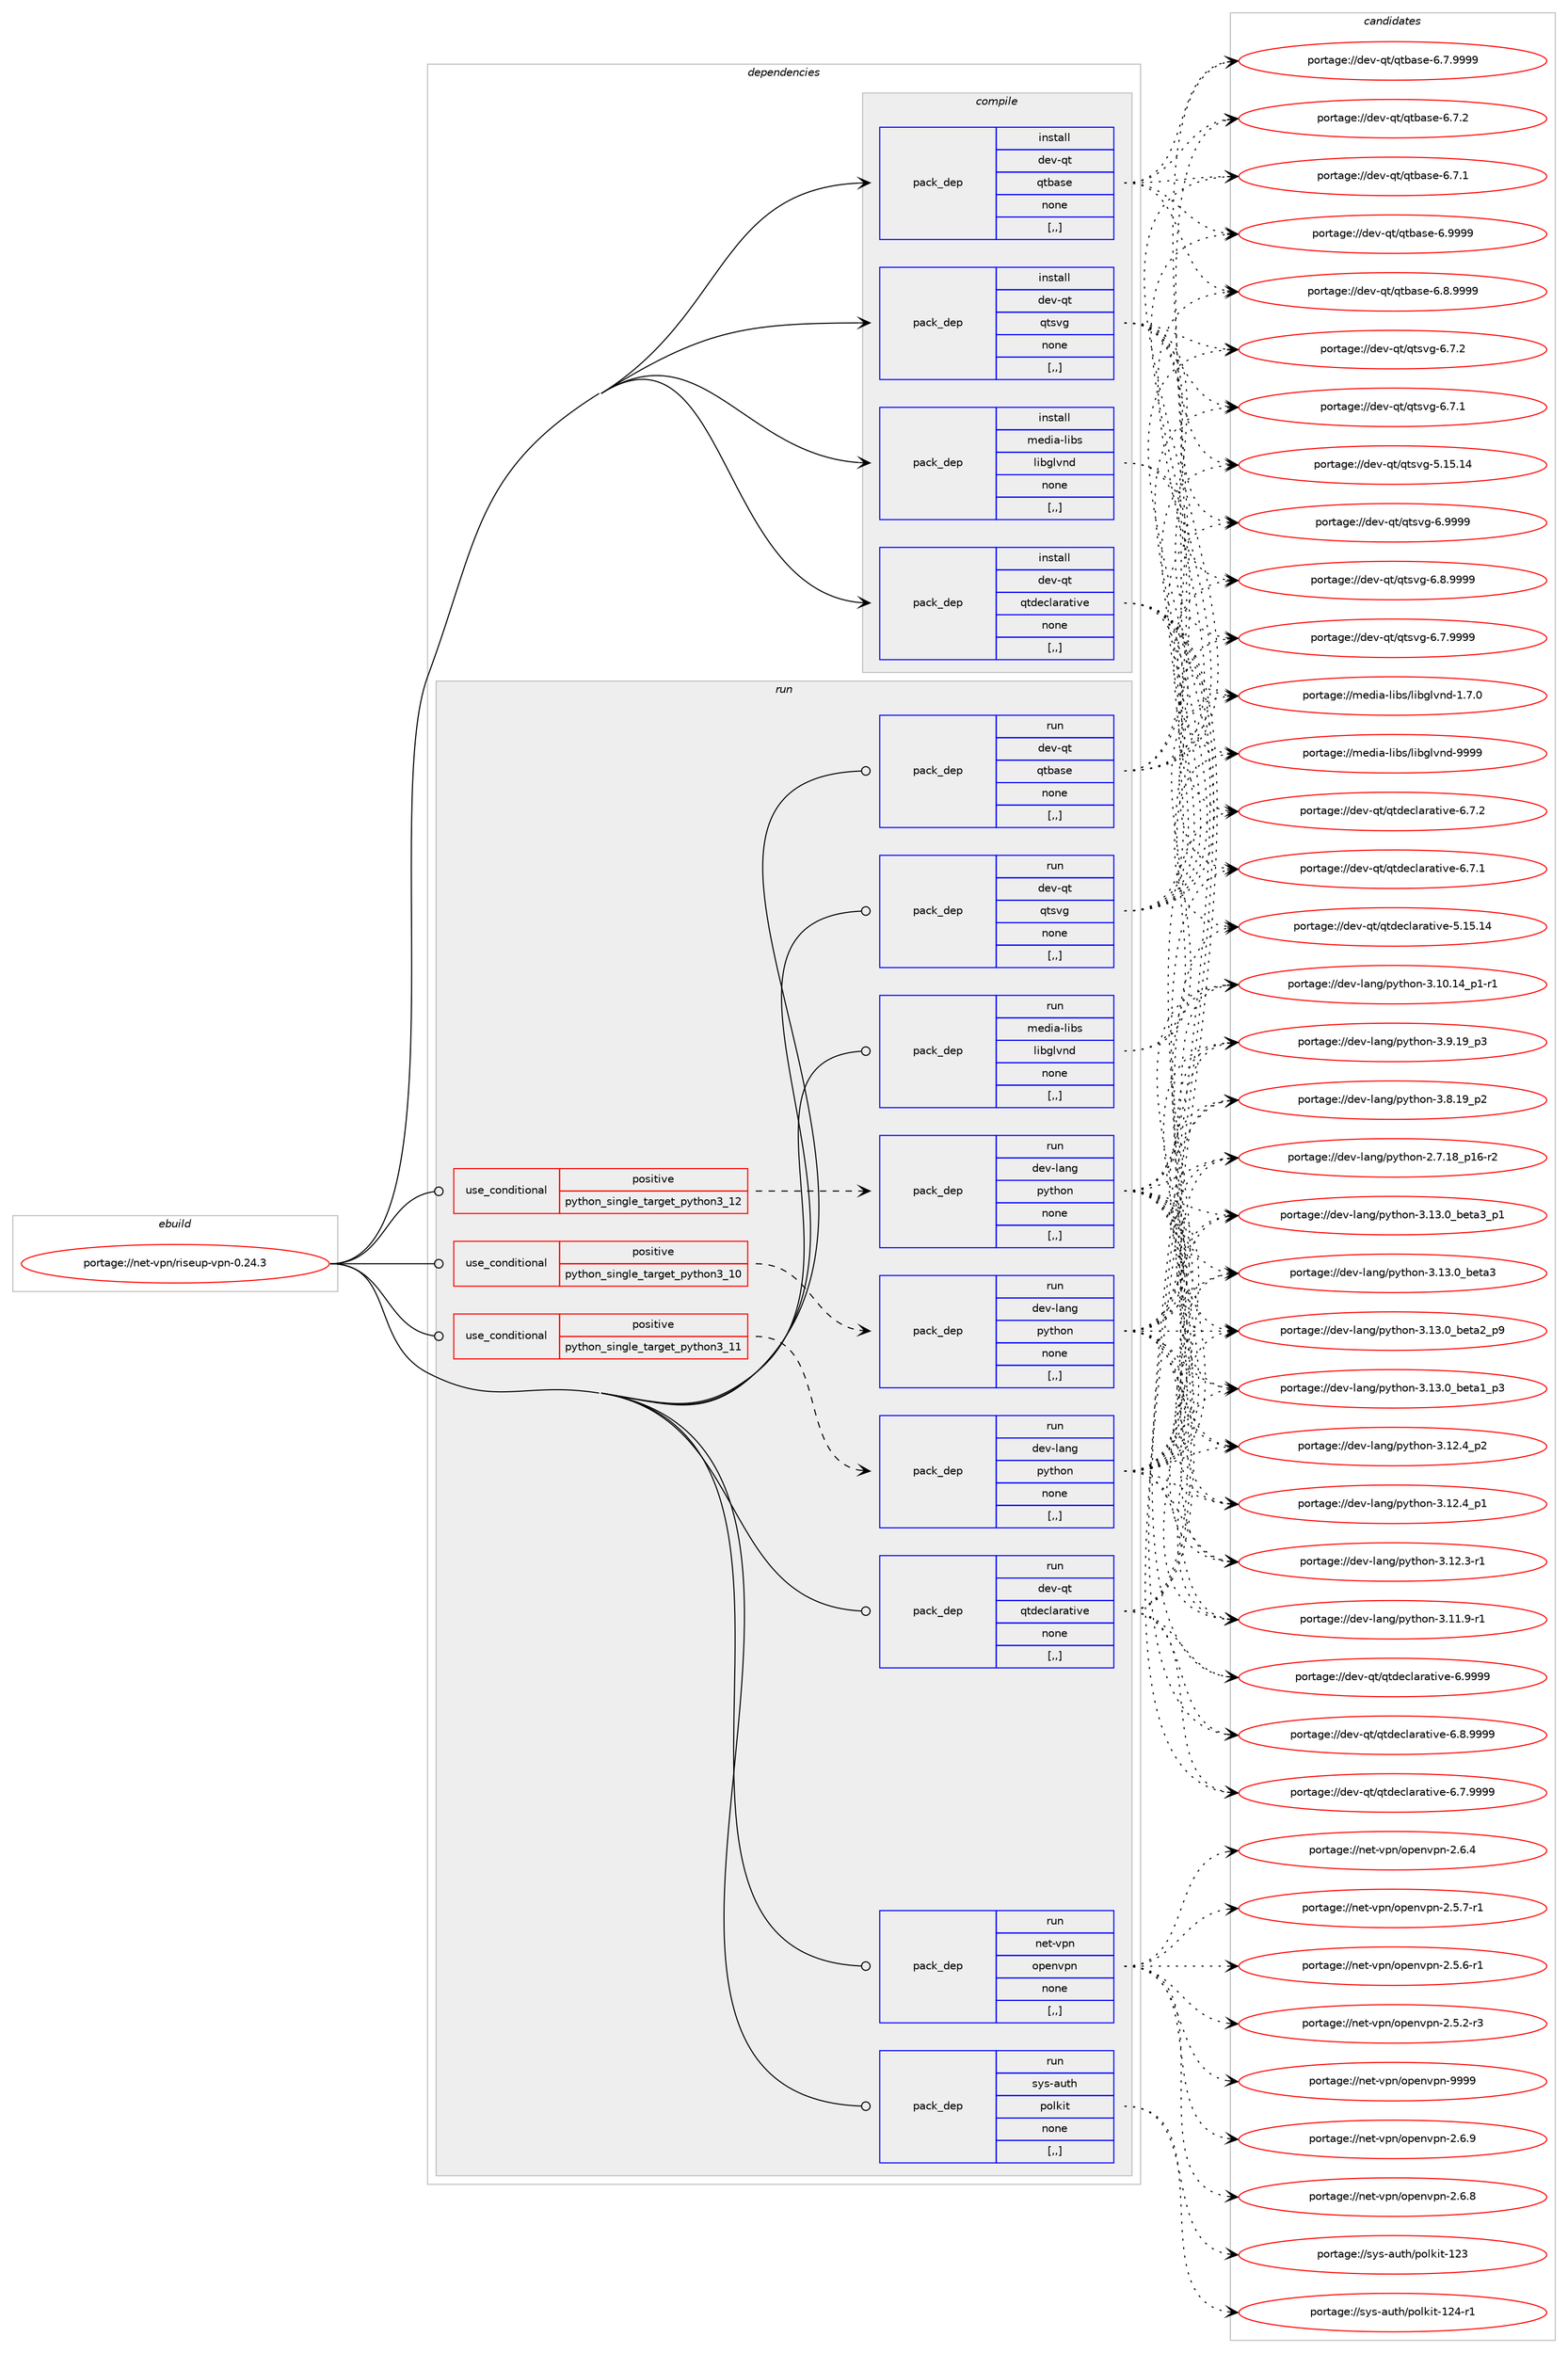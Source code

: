 digraph prolog {

# *************
# Graph options
# *************

newrank=true;
concentrate=true;
compound=true;
graph [rankdir=LR,fontname=Helvetica,fontsize=10,ranksep=1.5];#, ranksep=2.5, nodesep=0.2];
edge  [arrowhead=vee];
node  [fontname=Helvetica,fontsize=10];

# **********
# The ebuild
# **********

subgraph cluster_leftcol {
color=gray;
rank=same;
label=<<i>ebuild</i>>;
id [label="portage://net-vpn/riseup-vpn-0.24.3", color=red, width=4, href="../net-vpn/riseup-vpn-0.24.3.svg"];
}

# ****************
# The dependencies
# ****************

subgraph cluster_midcol {
color=gray;
label=<<i>dependencies</i>>;
subgraph cluster_compile {
fillcolor="#eeeeee";
style=filled;
label=<<i>compile</i>>;
subgraph pack279815 {
dependency384343 [label=<<TABLE BORDER="0" CELLBORDER="1" CELLSPACING="0" CELLPADDING="4" WIDTH="220"><TR><TD ROWSPAN="6" CELLPADDING="30">pack_dep</TD></TR><TR><TD WIDTH="110">install</TD></TR><TR><TD>dev-qt</TD></TR><TR><TD>qtbase</TD></TR><TR><TD>none</TD></TR><TR><TD>[,,]</TD></TR></TABLE>>, shape=none, color=blue];
}
id:e -> dependency384343:w [weight=20,style="solid",arrowhead="vee"];
subgraph pack279816 {
dependency384344 [label=<<TABLE BORDER="0" CELLBORDER="1" CELLSPACING="0" CELLPADDING="4" WIDTH="220"><TR><TD ROWSPAN="6" CELLPADDING="30">pack_dep</TD></TR><TR><TD WIDTH="110">install</TD></TR><TR><TD>dev-qt</TD></TR><TR><TD>qtdeclarative</TD></TR><TR><TD>none</TD></TR><TR><TD>[,,]</TD></TR></TABLE>>, shape=none, color=blue];
}
id:e -> dependency384344:w [weight=20,style="solid",arrowhead="vee"];
subgraph pack279817 {
dependency384345 [label=<<TABLE BORDER="0" CELLBORDER="1" CELLSPACING="0" CELLPADDING="4" WIDTH="220"><TR><TD ROWSPAN="6" CELLPADDING="30">pack_dep</TD></TR><TR><TD WIDTH="110">install</TD></TR><TR><TD>dev-qt</TD></TR><TR><TD>qtsvg</TD></TR><TR><TD>none</TD></TR><TR><TD>[,,]</TD></TR></TABLE>>, shape=none, color=blue];
}
id:e -> dependency384345:w [weight=20,style="solid",arrowhead="vee"];
subgraph pack279818 {
dependency384346 [label=<<TABLE BORDER="0" CELLBORDER="1" CELLSPACING="0" CELLPADDING="4" WIDTH="220"><TR><TD ROWSPAN="6" CELLPADDING="30">pack_dep</TD></TR><TR><TD WIDTH="110">install</TD></TR><TR><TD>media-libs</TD></TR><TR><TD>libglvnd</TD></TR><TR><TD>none</TD></TR><TR><TD>[,,]</TD></TR></TABLE>>, shape=none, color=blue];
}
id:e -> dependency384346:w [weight=20,style="solid",arrowhead="vee"];
}
subgraph cluster_compileandrun {
fillcolor="#eeeeee";
style=filled;
label=<<i>compile and run</i>>;
}
subgraph cluster_run {
fillcolor="#eeeeee";
style=filled;
label=<<i>run</i>>;
subgraph cond101750 {
dependency384347 [label=<<TABLE BORDER="0" CELLBORDER="1" CELLSPACING="0" CELLPADDING="4"><TR><TD ROWSPAN="3" CELLPADDING="10">use_conditional</TD></TR><TR><TD>positive</TD></TR><TR><TD>python_single_target_python3_10</TD></TR></TABLE>>, shape=none, color=red];
subgraph pack279819 {
dependency384348 [label=<<TABLE BORDER="0" CELLBORDER="1" CELLSPACING="0" CELLPADDING="4" WIDTH="220"><TR><TD ROWSPAN="6" CELLPADDING="30">pack_dep</TD></TR><TR><TD WIDTH="110">run</TD></TR><TR><TD>dev-lang</TD></TR><TR><TD>python</TD></TR><TR><TD>none</TD></TR><TR><TD>[,,]</TD></TR></TABLE>>, shape=none, color=blue];
}
dependency384347:e -> dependency384348:w [weight=20,style="dashed",arrowhead="vee"];
}
id:e -> dependency384347:w [weight=20,style="solid",arrowhead="odot"];
subgraph cond101751 {
dependency384349 [label=<<TABLE BORDER="0" CELLBORDER="1" CELLSPACING="0" CELLPADDING="4"><TR><TD ROWSPAN="3" CELLPADDING="10">use_conditional</TD></TR><TR><TD>positive</TD></TR><TR><TD>python_single_target_python3_11</TD></TR></TABLE>>, shape=none, color=red];
subgraph pack279820 {
dependency384350 [label=<<TABLE BORDER="0" CELLBORDER="1" CELLSPACING="0" CELLPADDING="4" WIDTH="220"><TR><TD ROWSPAN="6" CELLPADDING="30">pack_dep</TD></TR><TR><TD WIDTH="110">run</TD></TR><TR><TD>dev-lang</TD></TR><TR><TD>python</TD></TR><TR><TD>none</TD></TR><TR><TD>[,,]</TD></TR></TABLE>>, shape=none, color=blue];
}
dependency384349:e -> dependency384350:w [weight=20,style="dashed",arrowhead="vee"];
}
id:e -> dependency384349:w [weight=20,style="solid",arrowhead="odot"];
subgraph cond101752 {
dependency384351 [label=<<TABLE BORDER="0" CELLBORDER="1" CELLSPACING="0" CELLPADDING="4"><TR><TD ROWSPAN="3" CELLPADDING="10">use_conditional</TD></TR><TR><TD>positive</TD></TR><TR><TD>python_single_target_python3_12</TD></TR></TABLE>>, shape=none, color=red];
subgraph pack279821 {
dependency384352 [label=<<TABLE BORDER="0" CELLBORDER="1" CELLSPACING="0" CELLPADDING="4" WIDTH="220"><TR><TD ROWSPAN="6" CELLPADDING="30">pack_dep</TD></TR><TR><TD WIDTH="110">run</TD></TR><TR><TD>dev-lang</TD></TR><TR><TD>python</TD></TR><TR><TD>none</TD></TR><TR><TD>[,,]</TD></TR></TABLE>>, shape=none, color=blue];
}
dependency384351:e -> dependency384352:w [weight=20,style="dashed",arrowhead="vee"];
}
id:e -> dependency384351:w [weight=20,style="solid",arrowhead="odot"];
subgraph pack279822 {
dependency384353 [label=<<TABLE BORDER="0" CELLBORDER="1" CELLSPACING="0" CELLPADDING="4" WIDTH="220"><TR><TD ROWSPAN="6" CELLPADDING="30">pack_dep</TD></TR><TR><TD WIDTH="110">run</TD></TR><TR><TD>dev-qt</TD></TR><TR><TD>qtbase</TD></TR><TR><TD>none</TD></TR><TR><TD>[,,]</TD></TR></TABLE>>, shape=none, color=blue];
}
id:e -> dependency384353:w [weight=20,style="solid",arrowhead="odot"];
subgraph pack279823 {
dependency384354 [label=<<TABLE BORDER="0" CELLBORDER="1" CELLSPACING="0" CELLPADDING="4" WIDTH="220"><TR><TD ROWSPAN="6" CELLPADDING="30">pack_dep</TD></TR><TR><TD WIDTH="110">run</TD></TR><TR><TD>dev-qt</TD></TR><TR><TD>qtdeclarative</TD></TR><TR><TD>none</TD></TR><TR><TD>[,,]</TD></TR></TABLE>>, shape=none, color=blue];
}
id:e -> dependency384354:w [weight=20,style="solid",arrowhead="odot"];
subgraph pack279824 {
dependency384355 [label=<<TABLE BORDER="0" CELLBORDER="1" CELLSPACING="0" CELLPADDING="4" WIDTH="220"><TR><TD ROWSPAN="6" CELLPADDING="30">pack_dep</TD></TR><TR><TD WIDTH="110">run</TD></TR><TR><TD>dev-qt</TD></TR><TR><TD>qtsvg</TD></TR><TR><TD>none</TD></TR><TR><TD>[,,]</TD></TR></TABLE>>, shape=none, color=blue];
}
id:e -> dependency384355:w [weight=20,style="solid",arrowhead="odot"];
subgraph pack279825 {
dependency384356 [label=<<TABLE BORDER="0" CELLBORDER="1" CELLSPACING="0" CELLPADDING="4" WIDTH="220"><TR><TD ROWSPAN="6" CELLPADDING="30">pack_dep</TD></TR><TR><TD WIDTH="110">run</TD></TR><TR><TD>media-libs</TD></TR><TR><TD>libglvnd</TD></TR><TR><TD>none</TD></TR><TR><TD>[,,]</TD></TR></TABLE>>, shape=none, color=blue];
}
id:e -> dependency384356:w [weight=20,style="solid",arrowhead="odot"];
subgraph pack279826 {
dependency384357 [label=<<TABLE BORDER="0" CELLBORDER="1" CELLSPACING="0" CELLPADDING="4" WIDTH="220"><TR><TD ROWSPAN="6" CELLPADDING="30">pack_dep</TD></TR><TR><TD WIDTH="110">run</TD></TR><TR><TD>net-vpn</TD></TR><TR><TD>openvpn</TD></TR><TR><TD>none</TD></TR><TR><TD>[,,]</TD></TR></TABLE>>, shape=none, color=blue];
}
id:e -> dependency384357:w [weight=20,style="solid",arrowhead="odot"];
subgraph pack279827 {
dependency384358 [label=<<TABLE BORDER="0" CELLBORDER="1" CELLSPACING="0" CELLPADDING="4" WIDTH="220"><TR><TD ROWSPAN="6" CELLPADDING="30">pack_dep</TD></TR><TR><TD WIDTH="110">run</TD></TR><TR><TD>sys-auth</TD></TR><TR><TD>polkit</TD></TR><TR><TD>none</TD></TR><TR><TD>[,,]</TD></TR></TABLE>>, shape=none, color=blue];
}
id:e -> dependency384358:w [weight=20,style="solid",arrowhead="odot"];
}
}

# **************
# The candidates
# **************

subgraph cluster_choices {
rank=same;
color=gray;
label=<<i>candidates</i>>;

subgraph choice279815 {
color=black;
nodesep=1;
choice1001011184511311647113116989711510145544657575757 [label="portage://dev-qt/qtbase-6.9999", color=red, width=4,href="../dev-qt/qtbase-6.9999.svg"];
choice10010111845113116471131169897115101455446564657575757 [label="portage://dev-qt/qtbase-6.8.9999", color=red, width=4,href="../dev-qt/qtbase-6.8.9999.svg"];
choice10010111845113116471131169897115101455446554657575757 [label="portage://dev-qt/qtbase-6.7.9999", color=red, width=4,href="../dev-qt/qtbase-6.7.9999.svg"];
choice10010111845113116471131169897115101455446554650 [label="portage://dev-qt/qtbase-6.7.2", color=red, width=4,href="../dev-qt/qtbase-6.7.2.svg"];
choice10010111845113116471131169897115101455446554649 [label="portage://dev-qt/qtbase-6.7.1", color=red, width=4,href="../dev-qt/qtbase-6.7.1.svg"];
dependency384343:e -> choice1001011184511311647113116989711510145544657575757:w [style=dotted,weight="100"];
dependency384343:e -> choice10010111845113116471131169897115101455446564657575757:w [style=dotted,weight="100"];
dependency384343:e -> choice10010111845113116471131169897115101455446554657575757:w [style=dotted,weight="100"];
dependency384343:e -> choice10010111845113116471131169897115101455446554650:w [style=dotted,weight="100"];
dependency384343:e -> choice10010111845113116471131169897115101455446554649:w [style=dotted,weight="100"];
}
subgraph choice279816 {
color=black;
nodesep=1;
choice100101118451131164711311610010199108971149711610511810145544657575757 [label="portage://dev-qt/qtdeclarative-6.9999", color=red, width=4,href="../dev-qt/qtdeclarative-6.9999.svg"];
choice1001011184511311647113116100101991089711497116105118101455446564657575757 [label="portage://dev-qt/qtdeclarative-6.8.9999", color=red, width=4,href="../dev-qt/qtdeclarative-6.8.9999.svg"];
choice1001011184511311647113116100101991089711497116105118101455446554657575757 [label="portage://dev-qt/qtdeclarative-6.7.9999", color=red, width=4,href="../dev-qt/qtdeclarative-6.7.9999.svg"];
choice1001011184511311647113116100101991089711497116105118101455446554650 [label="portage://dev-qt/qtdeclarative-6.7.2", color=red, width=4,href="../dev-qt/qtdeclarative-6.7.2.svg"];
choice1001011184511311647113116100101991089711497116105118101455446554649 [label="portage://dev-qt/qtdeclarative-6.7.1", color=red, width=4,href="../dev-qt/qtdeclarative-6.7.1.svg"];
choice10010111845113116471131161001019910897114971161051181014553464953464952 [label="portage://dev-qt/qtdeclarative-5.15.14", color=red, width=4,href="../dev-qt/qtdeclarative-5.15.14.svg"];
dependency384344:e -> choice100101118451131164711311610010199108971149711610511810145544657575757:w [style=dotted,weight="100"];
dependency384344:e -> choice1001011184511311647113116100101991089711497116105118101455446564657575757:w [style=dotted,weight="100"];
dependency384344:e -> choice1001011184511311647113116100101991089711497116105118101455446554657575757:w [style=dotted,weight="100"];
dependency384344:e -> choice1001011184511311647113116100101991089711497116105118101455446554650:w [style=dotted,weight="100"];
dependency384344:e -> choice1001011184511311647113116100101991089711497116105118101455446554649:w [style=dotted,weight="100"];
dependency384344:e -> choice10010111845113116471131161001019910897114971161051181014553464953464952:w [style=dotted,weight="100"];
}
subgraph choice279817 {
color=black;
nodesep=1;
choice100101118451131164711311611511810345544657575757 [label="portage://dev-qt/qtsvg-6.9999", color=red, width=4,href="../dev-qt/qtsvg-6.9999.svg"];
choice1001011184511311647113116115118103455446564657575757 [label="portage://dev-qt/qtsvg-6.8.9999", color=red, width=4,href="../dev-qt/qtsvg-6.8.9999.svg"];
choice1001011184511311647113116115118103455446554657575757 [label="portage://dev-qt/qtsvg-6.7.9999", color=red, width=4,href="../dev-qt/qtsvg-6.7.9999.svg"];
choice1001011184511311647113116115118103455446554650 [label="portage://dev-qt/qtsvg-6.7.2", color=red, width=4,href="../dev-qt/qtsvg-6.7.2.svg"];
choice1001011184511311647113116115118103455446554649 [label="portage://dev-qt/qtsvg-6.7.1", color=red, width=4,href="../dev-qt/qtsvg-6.7.1.svg"];
choice10010111845113116471131161151181034553464953464952 [label="portage://dev-qt/qtsvg-5.15.14", color=red, width=4,href="../dev-qt/qtsvg-5.15.14.svg"];
dependency384345:e -> choice100101118451131164711311611511810345544657575757:w [style=dotted,weight="100"];
dependency384345:e -> choice1001011184511311647113116115118103455446564657575757:w [style=dotted,weight="100"];
dependency384345:e -> choice1001011184511311647113116115118103455446554657575757:w [style=dotted,weight="100"];
dependency384345:e -> choice1001011184511311647113116115118103455446554650:w [style=dotted,weight="100"];
dependency384345:e -> choice1001011184511311647113116115118103455446554649:w [style=dotted,weight="100"];
dependency384345:e -> choice10010111845113116471131161151181034553464953464952:w [style=dotted,weight="100"];
}
subgraph choice279818 {
color=black;
nodesep=1;
choice10910110010597451081059811547108105981031081181101004557575757 [label="portage://media-libs/libglvnd-9999", color=red, width=4,href="../media-libs/libglvnd-9999.svg"];
choice1091011001059745108105981154710810598103108118110100454946554648 [label="portage://media-libs/libglvnd-1.7.0", color=red, width=4,href="../media-libs/libglvnd-1.7.0.svg"];
dependency384346:e -> choice10910110010597451081059811547108105981031081181101004557575757:w [style=dotted,weight="100"];
dependency384346:e -> choice1091011001059745108105981154710810598103108118110100454946554648:w [style=dotted,weight="100"];
}
subgraph choice279819 {
color=black;
nodesep=1;
choice10010111845108971101034711212111610411111045514649514648959810111697519511249 [label="portage://dev-lang/python-3.13.0_beta3_p1", color=red, width=4,href="../dev-lang/python-3.13.0_beta3_p1.svg"];
choice1001011184510897110103471121211161041111104551464951464895981011169751 [label="portage://dev-lang/python-3.13.0_beta3", color=red, width=4,href="../dev-lang/python-3.13.0_beta3.svg"];
choice10010111845108971101034711212111610411111045514649514648959810111697509511257 [label="portage://dev-lang/python-3.13.0_beta2_p9", color=red, width=4,href="../dev-lang/python-3.13.0_beta2_p9.svg"];
choice10010111845108971101034711212111610411111045514649514648959810111697499511251 [label="portage://dev-lang/python-3.13.0_beta1_p3", color=red, width=4,href="../dev-lang/python-3.13.0_beta1_p3.svg"];
choice100101118451089711010347112121116104111110455146495046529511250 [label="portage://dev-lang/python-3.12.4_p2", color=red, width=4,href="../dev-lang/python-3.12.4_p2.svg"];
choice100101118451089711010347112121116104111110455146495046529511249 [label="portage://dev-lang/python-3.12.4_p1", color=red, width=4,href="../dev-lang/python-3.12.4_p1.svg"];
choice100101118451089711010347112121116104111110455146495046514511449 [label="portage://dev-lang/python-3.12.3-r1", color=red, width=4,href="../dev-lang/python-3.12.3-r1.svg"];
choice100101118451089711010347112121116104111110455146494946574511449 [label="portage://dev-lang/python-3.11.9-r1", color=red, width=4,href="../dev-lang/python-3.11.9-r1.svg"];
choice100101118451089711010347112121116104111110455146494846495295112494511449 [label="portage://dev-lang/python-3.10.14_p1-r1", color=red, width=4,href="../dev-lang/python-3.10.14_p1-r1.svg"];
choice100101118451089711010347112121116104111110455146574649579511251 [label="portage://dev-lang/python-3.9.19_p3", color=red, width=4,href="../dev-lang/python-3.9.19_p3.svg"];
choice100101118451089711010347112121116104111110455146564649579511250 [label="portage://dev-lang/python-3.8.19_p2", color=red, width=4,href="../dev-lang/python-3.8.19_p2.svg"];
choice100101118451089711010347112121116104111110455046554649569511249544511450 [label="portage://dev-lang/python-2.7.18_p16-r2", color=red, width=4,href="../dev-lang/python-2.7.18_p16-r2.svg"];
dependency384348:e -> choice10010111845108971101034711212111610411111045514649514648959810111697519511249:w [style=dotted,weight="100"];
dependency384348:e -> choice1001011184510897110103471121211161041111104551464951464895981011169751:w [style=dotted,weight="100"];
dependency384348:e -> choice10010111845108971101034711212111610411111045514649514648959810111697509511257:w [style=dotted,weight="100"];
dependency384348:e -> choice10010111845108971101034711212111610411111045514649514648959810111697499511251:w [style=dotted,weight="100"];
dependency384348:e -> choice100101118451089711010347112121116104111110455146495046529511250:w [style=dotted,weight="100"];
dependency384348:e -> choice100101118451089711010347112121116104111110455146495046529511249:w [style=dotted,weight="100"];
dependency384348:e -> choice100101118451089711010347112121116104111110455146495046514511449:w [style=dotted,weight="100"];
dependency384348:e -> choice100101118451089711010347112121116104111110455146494946574511449:w [style=dotted,weight="100"];
dependency384348:e -> choice100101118451089711010347112121116104111110455146494846495295112494511449:w [style=dotted,weight="100"];
dependency384348:e -> choice100101118451089711010347112121116104111110455146574649579511251:w [style=dotted,weight="100"];
dependency384348:e -> choice100101118451089711010347112121116104111110455146564649579511250:w [style=dotted,weight="100"];
dependency384348:e -> choice100101118451089711010347112121116104111110455046554649569511249544511450:w [style=dotted,weight="100"];
}
subgraph choice279820 {
color=black;
nodesep=1;
choice10010111845108971101034711212111610411111045514649514648959810111697519511249 [label="portage://dev-lang/python-3.13.0_beta3_p1", color=red, width=4,href="../dev-lang/python-3.13.0_beta3_p1.svg"];
choice1001011184510897110103471121211161041111104551464951464895981011169751 [label="portage://dev-lang/python-3.13.0_beta3", color=red, width=4,href="../dev-lang/python-3.13.0_beta3.svg"];
choice10010111845108971101034711212111610411111045514649514648959810111697509511257 [label="portage://dev-lang/python-3.13.0_beta2_p9", color=red, width=4,href="../dev-lang/python-3.13.0_beta2_p9.svg"];
choice10010111845108971101034711212111610411111045514649514648959810111697499511251 [label="portage://dev-lang/python-3.13.0_beta1_p3", color=red, width=4,href="../dev-lang/python-3.13.0_beta1_p3.svg"];
choice100101118451089711010347112121116104111110455146495046529511250 [label="portage://dev-lang/python-3.12.4_p2", color=red, width=4,href="../dev-lang/python-3.12.4_p2.svg"];
choice100101118451089711010347112121116104111110455146495046529511249 [label="portage://dev-lang/python-3.12.4_p1", color=red, width=4,href="../dev-lang/python-3.12.4_p1.svg"];
choice100101118451089711010347112121116104111110455146495046514511449 [label="portage://dev-lang/python-3.12.3-r1", color=red, width=4,href="../dev-lang/python-3.12.3-r1.svg"];
choice100101118451089711010347112121116104111110455146494946574511449 [label="portage://dev-lang/python-3.11.9-r1", color=red, width=4,href="../dev-lang/python-3.11.9-r1.svg"];
choice100101118451089711010347112121116104111110455146494846495295112494511449 [label="portage://dev-lang/python-3.10.14_p1-r1", color=red, width=4,href="../dev-lang/python-3.10.14_p1-r1.svg"];
choice100101118451089711010347112121116104111110455146574649579511251 [label="portage://dev-lang/python-3.9.19_p3", color=red, width=4,href="../dev-lang/python-3.9.19_p3.svg"];
choice100101118451089711010347112121116104111110455146564649579511250 [label="portage://dev-lang/python-3.8.19_p2", color=red, width=4,href="../dev-lang/python-3.8.19_p2.svg"];
choice100101118451089711010347112121116104111110455046554649569511249544511450 [label="portage://dev-lang/python-2.7.18_p16-r2", color=red, width=4,href="../dev-lang/python-2.7.18_p16-r2.svg"];
dependency384350:e -> choice10010111845108971101034711212111610411111045514649514648959810111697519511249:w [style=dotted,weight="100"];
dependency384350:e -> choice1001011184510897110103471121211161041111104551464951464895981011169751:w [style=dotted,weight="100"];
dependency384350:e -> choice10010111845108971101034711212111610411111045514649514648959810111697509511257:w [style=dotted,weight="100"];
dependency384350:e -> choice10010111845108971101034711212111610411111045514649514648959810111697499511251:w [style=dotted,weight="100"];
dependency384350:e -> choice100101118451089711010347112121116104111110455146495046529511250:w [style=dotted,weight="100"];
dependency384350:e -> choice100101118451089711010347112121116104111110455146495046529511249:w [style=dotted,weight="100"];
dependency384350:e -> choice100101118451089711010347112121116104111110455146495046514511449:w [style=dotted,weight="100"];
dependency384350:e -> choice100101118451089711010347112121116104111110455146494946574511449:w [style=dotted,weight="100"];
dependency384350:e -> choice100101118451089711010347112121116104111110455146494846495295112494511449:w [style=dotted,weight="100"];
dependency384350:e -> choice100101118451089711010347112121116104111110455146574649579511251:w [style=dotted,weight="100"];
dependency384350:e -> choice100101118451089711010347112121116104111110455146564649579511250:w [style=dotted,weight="100"];
dependency384350:e -> choice100101118451089711010347112121116104111110455046554649569511249544511450:w [style=dotted,weight="100"];
}
subgraph choice279821 {
color=black;
nodesep=1;
choice10010111845108971101034711212111610411111045514649514648959810111697519511249 [label="portage://dev-lang/python-3.13.0_beta3_p1", color=red, width=4,href="../dev-lang/python-3.13.0_beta3_p1.svg"];
choice1001011184510897110103471121211161041111104551464951464895981011169751 [label="portage://dev-lang/python-3.13.0_beta3", color=red, width=4,href="../dev-lang/python-3.13.0_beta3.svg"];
choice10010111845108971101034711212111610411111045514649514648959810111697509511257 [label="portage://dev-lang/python-3.13.0_beta2_p9", color=red, width=4,href="../dev-lang/python-3.13.0_beta2_p9.svg"];
choice10010111845108971101034711212111610411111045514649514648959810111697499511251 [label="portage://dev-lang/python-3.13.0_beta1_p3", color=red, width=4,href="../dev-lang/python-3.13.0_beta1_p3.svg"];
choice100101118451089711010347112121116104111110455146495046529511250 [label="portage://dev-lang/python-3.12.4_p2", color=red, width=4,href="../dev-lang/python-3.12.4_p2.svg"];
choice100101118451089711010347112121116104111110455146495046529511249 [label="portage://dev-lang/python-3.12.4_p1", color=red, width=4,href="../dev-lang/python-3.12.4_p1.svg"];
choice100101118451089711010347112121116104111110455146495046514511449 [label="portage://dev-lang/python-3.12.3-r1", color=red, width=4,href="../dev-lang/python-3.12.3-r1.svg"];
choice100101118451089711010347112121116104111110455146494946574511449 [label="portage://dev-lang/python-3.11.9-r1", color=red, width=4,href="../dev-lang/python-3.11.9-r1.svg"];
choice100101118451089711010347112121116104111110455146494846495295112494511449 [label="portage://dev-lang/python-3.10.14_p1-r1", color=red, width=4,href="../dev-lang/python-3.10.14_p1-r1.svg"];
choice100101118451089711010347112121116104111110455146574649579511251 [label="portage://dev-lang/python-3.9.19_p3", color=red, width=4,href="../dev-lang/python-3.9.19_p3.svg"];
choice100101118451089711010347112121116104111110455146564649579511250 [label="portage://dev-lang/python-3.8.19_p2", color=red, width=4,href="../dev-lang/python-3.8.19_p2.svg"];
choice100101118451089711010347112121116104111110455046554649569511249544511450 [label="portage://dev-lang/python-2.7.18_p16-r2", color=red, width=4,href="../dev-lang/python-2.7.18_p16-r2.svg"];
dependency384352:e -> choice10010111845108971101034711212111610411111045514649514648959810111697519511249:w [style=dotted,weight="100"];
dependency384352:e -> choice1001011184510897110103471121211161041111104551464951464895981011169751:w [style=dotted,weight="100"];
dependency384352:e -> choice10010111845108971101034711212111610411111045514649514648959810111697509511257:w [style=dotted,weight="100"];
dependency384352:e -> choice10010111845108971101034711212111610411111045514649514648959810111697499511251:w [style=dotted,weight="100"];
dependency384352:e -> choice100101118451089711010347112121116104111110455146495046529511250:w [style=dotted,weight="100"];
dependency384352:e -> choice100101118451089711010347112121116104111110455146495046529511249:w [style=dotted,weight="100"];
dependency384352:e -> choice100101118451089711010347112121116104111110455146495046514511449:w [style=dotted,weight="100"];
dependency384352:e -> choice100101118451089711010347112121116104111110455146494946574511449:w [style=dotted,weight="100"];
dependency384352:e -> choice100101118451089711010347112121116104111110455146494846495295112494511449:w [style=dotted,weight="100"];
dependency384352:e -> choice100101118451089711010347112121116104111110455146574649579511251:w [style=dotted,weight="100"];
dependency384352:e -> choice100101118451089711010347112121116104111110455146564649579511250:w [style=dotted,weight="100"];
dependency384352:e -> choice100101118451089711010347112121116104111110455046554649569511249544511450:w [style=dotted,weight="100"];
}
subgraph choice279822 {
color=black;
nodesep=1;
choice1001011184511311647113116989711510145544657575757 [label="portage://dev-qt/qtbase-6.9999", color=red, width=4,href="../dev-qt/qtbase-6.9999.svg"];
choice10010111845113116471131169897115101455446564657575757 [label="portage://dev-qt/qtbase-6.8.9999", color=red, width=4,href="../dev-qt/qtbase-6.8.9999.svg"];
choice10010111845113116471131169897115101455446554657575757 [label="portage://dev-qt/qtbase-6.7.9999", color=red, width=4,href="../dev-qt/qtbase-6.7.9999.svg"];
choice10010111845113116471131169897115101455446554650 [label="portage://dev-qt/qtbase-6.7.2", color=red, width=4,href="../dev-qt/qtbase-6.7.2.svg"];
choice10010111845113116471131169897115101455446554649 [label="portage://dev-qt/qtbase-6.7.1", color=red, width=4,href="../dev-qt/qtbase-6.7.1.svg"];
dependency384353:e -> choice1001011184511311647113116989711510145544657575757:w [style=dotted,weight="100"];
dependency384353:e -> choice10010111845113116471131169897115101455446564657575757:w [style=dotted,weight="100"];
dependency384353:e -> choice10010111845113116471131169897115101455446554657575757:w [style=dotted,weight="100"];
dependency384353:e -> choice10010111845113116471131169897115101455446554650:w [style=dotted,weight="100"];
dependency384353:e -> choice10010111845113116471131169897115101455446554649:w [style=dotted,weight="100"];
}
subgraph choice279823 {
color=black;
nodesep=1;
choice100101118451131164711311610010199108971149711610511810145544657575757 [label="portage://dev-qt/qtdeclarative-6.9999", color=red, width=4,href="../dev-qt/qtdeclarative-6.9999.svg"];
choice1001011184511311647113116100101991089711497116105118101455446564657575757 [label="portage://dev-qt/qtdeclarative-6.8.9999", color=red, width=4,href="../dev-qt/qtdeclarative-6.8.9999.svg"];
choice1001011184511311647113116100101991089711497116105118101455446554657575757 [label="portage://dev-qt/qtdeclarative-6.7.9999", color=red, width=4,href="../dev-qt/qtdeclarative-6.7.9999.svg"];
choice1001011184511311647113116100101991089711497116105118101455446554650 [label="portage://dev-qt/qtdeclarative-6.7.2", color=red, width=4,href="../dev-qt/qtdeclarative-6.7.2.svg"];
choice1001011184511311647113116100101991089711497116105118101455446554649 [label="portage://dev-qt/qtdeclarative-6.7.1", color=red, width=4,href="../dev-qt/qtdeclarative-6.7.1.svg"];
choice10010111845113116471131161001019910897114971161051181014553464953464952 [label="portage://dev-qt/qtdeclarative-5.15.14", color=red, width=4,href="../dev-qt/qtdeclarative-5.15.14.svg"];
dependency384354:e -> choice100101118451131164711311610010199108971149711610511810145544657575757:w [style=dotted,weight="100"];
dependency384354:e -> choice1001011184511311647113116100101991089711497116105118101455446564657575757:w [style=dotted,weight="100"];
dependency384354:e -> choice1001011184511311647113116100101991089711497116105118101455446554657575757:w [style=dotted,weight="100"];
dependency384354:e -> choice1001011184511311647113116100101991089711497116105118101455446554650:w [style=dotted,weight="100"];
dependency384354:e -> choice1001011184511311647113116100101991089711497116105118101455446554649:w [style=dotted,weight="100"];
dependency384354:e -> choice10010111845113116471131161001019910897114971161051181014553464953464952:w [style=dotted,weight="100"];
}
subgraph choice279824 {
color=black;
nodesep=1;
choice100101118451131164711311611511810345544657575757 [label="portage://dev-qt/qtsvg-6.9999", color=red, width=4,href="../dev-qt/qtsvg-6.9999.svg"];
choice1001011184511311647113116115118103455446564657575757 [label="portage://dev-qt/qtsvg-6.8.9999", color=red, width=4,href="../dev-qt/qtsvg-6.8.9999.svg"];
choice1001011184511311647113116115118103455446554657575757 [label="portage://dev-qt/qtsvg-6.7.9999", color=red, width=4,href="../dev-qt/qtsvg-6.7.9999.svg"];
choice1001011184511311647113116115118103455446554650 [label="portage://dev-qt/qtsvg-6.7.2", color=red, width=4,href="../dev-qt/qtsvg-6.7.2.svg"];
choice1001011184511311647113116115118103455446554649 [label="portage://dev-qt/qtsvg-6.7.1", color=red, width=4,href="../dev-qt/qtsvg-6.7.1.svg"];
choice10010111845113116471131161151181034553464953464952 [label="portage://dev-qt/qtsvg-5.15.14", color=red, width=4,href="../dev-qt/qtsvg-5.15.14.svg"];
dependency384355:e -> choice100101118451131164711311611511810345544657575757:w [style=dotted,weight="100"];
dependency384355:e -> choice1001011184511311647113116115118103455446564657575757:w [style=dotted,weight="100"];
dependency384355:e -> choice1001011184511311647113116115118103455446554657575757:w [style=dotted,weight="100"];
dependency384355:e -> choice1001011184511311647113116115118103455446554650:w [style=dotted,weight="100"];
dependency384355:e -> choice1001011184511311647113116115118103455446554649:w [style=dotted,weight="100"];
dependency384355:e -> choice10010111845113116471131161151181034553464953464952:w [style=dotted,weight="100"];
}
subgraph choice279825 {
color=black;
nodesep=1;
choice10910110010597451081059811547108105981031081181101004557575757 [label="portage://media-libs/libglvnd-9999", color=red, width=4,href="../media-libs/libglvnd-9999.svg"];
choice1091011001059745108105981154710810598103108118110100454946554648 [label="portage://media-libs/libglvnd-1.7.0", color=red, width=4,href="../media-libs/libglvnd-1.7.0.svg"];
dependency384356:e -> choice10910110010597451081059811547108105981031081181101004557575757:w [style=dotted,weight="100"];
dependency384356:e -> choice1091011001059745108105981154710810598103108118110100454946554648:w [style=dotted,weight="100"];
}
subgraph choice279826 {
color=black;
nodesep=1;
choice11010111645118112110471111121011101181121104557575757 [label="portage://net-vpn/openvpn-9999", color=red, width=4,href="../net-vpn/openvpn-9999.svg"];
choice1101011164511811211047111112101110118112110455046544657 [label="portage://net-vpn/openvpn-2.6.9", color=red, width=4,href="../net-vpn/openvpn-2.6.9.svg"];
choice1101011164511811211047111112101110118112110455046544656 [label="portage://net-vpn/openvpn-2.6.8", color=red, width=4,href="../net-vpn/openvpn-2.6.8.svg"];
choice1101011164511811211047111112101110118112110455046544652 [label="portage://net-vpn/openvpn-2.6.4", color=red, width=4,href="../net-vpn/openvpn-2.6.4.svg"];
choice11010111645118112110471111121011101181121104550465346554511449 [label="portage://net-vpn/openvpn-2.5.7-r1", color=red, width=4,href="../net-vpn/openvpn-2.5.7-r1.svg"];
choice11010111645118112110471111121011101181121104550465346544511449 [label="portage://net-vpn/openvpn-2.5.6-r1", color=red, width=4,href="../net-vpn/openvpn-2.5.6-r1.svg"];
choice11010111645118112110471111121011101181121104550465346504511451 [label="portage://net-vpn/openvpn-2.5.2-r3", color=red, width=4,href="../net-vpn/openvpn-2.5.2-r3.svg"];
dependency384357:e -> choice11010111645118112110471111121011101181121104557575757:w [style=dotted,weight="100"];
dependency384357:e -> choice1101011164511811211047111112101110118112110455046544657:w [style=dotted,weight="100"];
dependency384357:e -> choice1101011164511811211047111112101110118112110455046544656:w [style=dotted,weight="100"];
dependency384357:e -> choice1101011164511811211047111112101110118112110455046544652:w [style=dotted,weight="100"];
dependency384357:e -> choice11010111645118112110471111121011101181121104550465346554511449:w [style=dotted,weight="100"];
dependency384357:e -> choice11010111645118112110471111121011101181121104550465346544511449:w [style=dotted,weight="100"];
dependency384357:e -> choice11010111645118112110471111121011101181121104550465346504511451:w [style=dotted,weight="100"];
}
subgraph choice279827 {
color=black;
nodesep=1;
choice115121115459711711610447112111108107105116454950524511449 [label="portage://sys-auth/polkit-124-r1", color=red, width=4,href="../sys-auth/polkit-124-r1.svg"];
choice11512111545971171161044711211110810710511645495051 [label="portage://sys-auth/polkit-123", color=red, width=4,href="../sys-auth/polkit-123.svg"];
dependency384358:e -> choice115121115459711711610447112111108107105116454950524511449:w [style=dotted,weight="100"];
dependency384358:e -> choice11512111545971171161044711211110810710511645495051:w [style=dotted,weight="100"];
}
}

}
